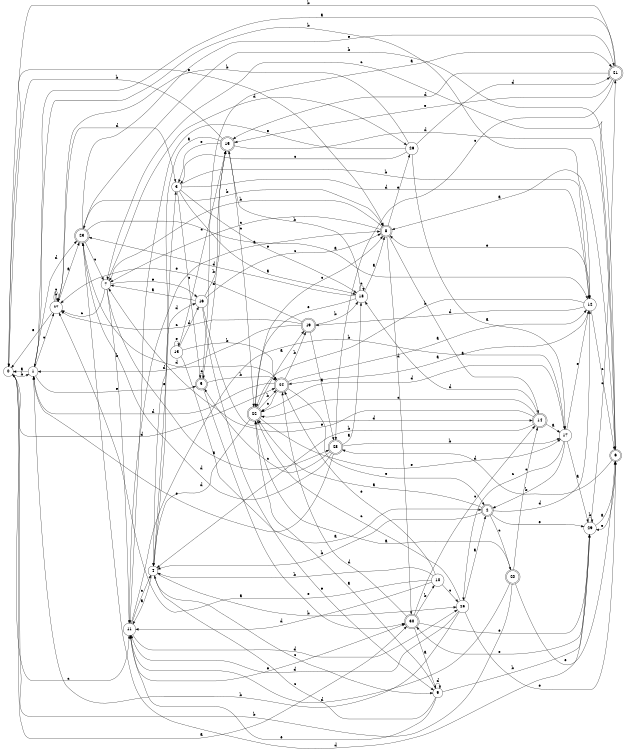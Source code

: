 digraph n25_6 {
__start0 [label="" shape="none"];

rankdir=LR;
size="8,5";

s0 [style="filled", color="black", fillcolor="white" shape="circle", label="0"];
s1 [style="filled", color="black", fillcolor="white" shape="circle", label="1"];
s2 [style="rounded,filled", color="black", fillcolor="white" shape="doublecircle", label="2"];
s3 [style="filled", color="black", fillcolor="white" shape="circle", label="3"];
s4 [style="filled", color="black", fillcolor="white" shape="circle", label="4"];
s5 [style="rounded,filled", color="black", fillcolor="white" shape="doublecircle", label="5"];
s6 [style="rounded,filled", color="black", fillcolor="white" shape="doublecircle", label="6"];
s7 [style="filled", color="black", fillcolor="white" shape="circle", label="7"];
s8 [style="rounded,filled", color="black", fillcolor="white" shape="doublecircle", label="8"];
s9 [style="filled", color="black", fillcolor="white" shape="circle", label="9"];
s10 [style="filled", color="black", fillcolor="white" shape="circle", label="10"];
s11 [style="filled", color="black", fillcolor="white" shape="circle", label="11"];
s12 [style="filled", color="black", fillcolor="white" shape="circle", label="12"];
s13 [style="filled", color="black", fillcolor="white" shape="circle", label="13"];
s14 [style="rounded,filled", color="black", fillcolor="white" shape="doublecircle", label="14"];
s15 [style="rounded,filled", color="black", fillcolor="white" shape="doublecircle", label="15"];
s16 [style="filled", color="black", fillcolor="white" shape="circle", label="16"];
s17 [style="filled", color="black", fillcolor="white" shape="circle", label="17"];
s18 [style="filled", color="black", fillcolor="white" shape="circle", label="18"];
s19 [style="rounded,filled", color="black", fillcolor="white" shape="doublecircle", label="19"];
s20 [style="rounded,filled", color="black", fillcolor="white" shape="doublecircle", label="20"];
s21 [style="rounded,filled", color="black", fillcolor="white" shape="doublecircle", label="21"];
s22 [style="rounded,filled", color="black", fillcolor="white" shape="doublecircle", label="22"];
s23 [style="rounded,filled", color="black", fillcolor="white" shape="doublecircle", label="23"];
s24 [style="rounded,filled", color="black", fillcolor="white" shape="doublecircle", label="24"];
s25 [style="filled", color="black", fillcolor="white" shape="circle", label="25"];
s26 [style="filled", color="black", fillcolor="white" shape="circle", label="26"];
s27 [style="filled", color="black", fillcolor="white" shape="circle", label="27"];
s28 [style="rounded,filled", color="black", fillcolor="white" shape="doublecircle", label="28"];
s29 [style="filled", color="black", fillcolor="white" shape="circle", label="29"];
s30 [style="rounded,filled", color="black", fillcolor="white" shape="doublecircle", label="30"];
s0 -> s30 [label="a"];
s0 -> s1 [label="b"];
s0 -> s11 [label="c"];
s0 -> s24 [label="d"];
s0 -> s8 [label="e"];
s1 -> s0 [label="a"];
s1 -> s12 [label="b"];
s1 -> s27 [label="c"];
s1 -> s23 [label="d"];
s1 -> s5 [label="e"];
s2 -> s22 [label="a"];
s2 -> s4 [label="b"];
s2 -> s20 [label="c"];
s2 -> s12 [label="d"];
s2 -> s29 [label="e"];
s3 -> s18 [label="a"];
s3 -> s12 [label="b"];
s3 -> s5 [label="c"];
s3 -> s12 [label="d"];
s3 -> s18 [label="e"];
s4 -> s11 [label="a"];
s4 -> s25 [label="b"];
s4 -> s9 [label="c"];
s4 -> s16 [label="d"];
s4 -> s3 [label="e"];
s5 -> s21 [label="a"];
s5 -> s24 [label="b"];
s5 -> s5 [label="c"];
s5 -> s15 [label="d"];
s5 -> s30 [label="e"];
s6 -> s8 [label="a"];
s6 -> s23 [label="b"];
s6 -> s7 [label="c"];
s6 -> s28 [label="d"];
s6 -> s29 [label="e"];
s7 -> s28 [label="a"];
s7 -> s11 [label="b"];
s7 -> s27 [label="c"];
s7 -> s26 [label="d"];
s7 -> s16 [label="e"];
s8 -> s14 [label="a"];
s8 -> s7 [label="b"];
s8 -> s7 [label="c"];
s8 -> s30 [label="d"];
s8 -> s26 [label="e"];
s9 -> s22 [label="a"];
s9 -> s29 [label="b"];
s9 -> s4 [label="c"];
s9 -> s9 [label="d"];
s9 -> s11 [label="e"];
s10 -> s27 [label="a"];
s10 -> s4 [label="b"];
s10 -> s25 [label="c"];
s10 -> s11 [label="d"];
s10 -> s24 [label="e"];
s11 -> s8 [label="a"];
s11 -> s17 [label="b"];
s11 -> s4 [label="c"];
s11 -> s25 [label="d"];
s11 -> s30 [label="e"];
s12 -> s24 [label="a"];
s12 -> s22 [label="b"];
s12 -> s6 [label="c"];
s12 -> s19 [label="d"];
s12 -> s8 [label="e"];
s13 -> s2 [label="a"];
s13 -> s24 [label="b"];
s13 -> s15 [label="c"];
s13 -> s16 [label="d"];
s13 -> s13 [label="e"];
s14 -> s17 [label="a"];
s14 -> s4 [label="b"];
s14 -> s22 [label="c"];
s14 -> s18 [label="d"];
s14 -> s7 [label="e"];
s15 -> s4 [label="a"];
s15 -> s0 [label="b"];
s15 -> s22 [label="c"];
s15 -> s6 [label="d"];
s15 -> s3 [label="e"];
s16 -> s7 [label="a"];
s16 -> s15 [label="b"];
s16 -> s8 [label="c"];
s16 -> s14 [label="d"];
s16 -> s9 [label="e"];
s17 -> s29 [label="a"];
s17 -> s2 [label="b"];
s17 -> s25 [label="c"];
s17 -> s22 [label="d"];
s17 -> s12 [label="e"];
s18 -> s8 [label="a"];
s18 -> s15 [label="b"];
s18 -> s18 [label="c"];
s18 -> s23 [label="d"];
s18 -> s22 [label="e"];
s19 -> s28 [label="a"];
s19 -> s18 [label="b"];
s19 -> s27 [label="c"];
s19 -> s1 [label="d"];
s19 -> s27 [label="e"];
s20 -> s22 [label="a"];
s20 -> s0 [label="b"];
s20 -> s14 [label="c"];
s20 -> s11 [label="d"];
s20 -> s6 [label="e"];
s21 -> s1 [label="a"];
s21 -> s0 [label="b"];
s21 -> s28 [label="c"];
s21 -> s15 [label="d"];
s21 -> s15 [label="e"];
s22 -> s19 [label="a"];
s22 -> s24 [label="b"];
s22 -> s8 [label="c"];
s22 -> s4 [label="d"];
s22 -> s17 [label="e"];
s23 -> s12 [label="a"];
s23 -> s8 [label="b"];
s23 -> s7 [label="c"];
s23 -> s24 [label="d"];
s23 -> s21 [label="e"];
s24 -> s12 [label="a"];
s24 -> s19 [label="b"];
s24 -> s22 [label="c"];
s24 -> s1 [label="d"];
s24 -> s2 [label="e"];
s25 -> s2 [label="a"];
s25 -> s1 [label="b"];
s25 -> s22 [label="c"];
s25 -> s11 [label="d"];
s25 -> s6 [label="e"];
s26 -> s17 [label="a"];
s26 -> s27 [label="b"];
s26 -> s3 [label="c"];
s26 -> s21 [label="d"];
s26 -> s11 [label="e"];
s27 -> s23 [label="a"];
s27 -> s27 [label="b"];
s27 -> s27 [label="c"];
s27 -> s3 [label="d"];
s27 -> s0 [label="e"];
s28 -> s18 [label="a"];
s28 -> s17 [label="b"];
s28 -> s5 [label="c"];
s28 -> s23 [label="d"];
s28 -> s1 [label="e"];
s29 -> s6 [label="a"];
s29 -> s29 [label="b"];
s29 -> s21 [label="c"];
s29 -> s23 [label="d"];
s29 -> s30 [label="e"];
s30 -> s9 [label="a"];
s30 -> s10 [label="b"];
s30 -> s14 [label="c"];
s30 -> s24 [label="d"];
s30 -> s29 [label="e"];

}